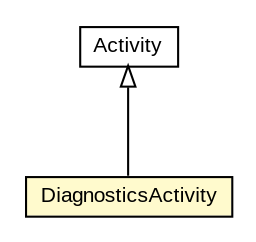 #!/usr/local/bin/dot
#
# Class diagram 
# Generated by UMLGraph version R5_6-24-gf6e263 (http://www.umlgraph.org/)
#

digraph G {
	edge [fontname="arial",fontsize=10,labelfontname="arial",labelfontsize=10];
	node [fontname="arial",fontsize=10,shape=plaintext];
	nodesep=0.25;
	ranksep=0.5;
	// org.osmdroid.diag.DiagnosticsActivity
	c82497 [label=<<table title="org.osmdroid.diag.DiagnosticsActivity" border="0" cellborder="1" cellspacing="0" cellpadding="2" port="p" bgcolor="lemonChiffon" href="./DiagnosticsActivity.html">
		<tr><td><table border="0" cellspacing="0" cellpadding="1">
<tr><td align="center" balign="center"> DiagnosticsActivity </td></tr>
		</table></td></tr>
		</table>>, URL="./DiagnosticsActivity.html", fontname="arial", fontcolor="black", fontsize=10.0];
	//org.osmdroid.diag.DiagnosticsActivity extends Activity
	c82988:p -> c82497:p [dir=back,arrowtail=empty];
	// Activity
	c82988[label=<<table title="Activity" border="0" cellborder="1" cellspacing="0" cellpadding="2" port="p" href="http://java.sun.com/j2se/1.4.2/docs/api//Activity.html">
		<tr><td><table border="0" cellspacing="0" cellpadding="1">
<tr><td align="center" balign="center"> Activity </td></tr>
		</table></td></tr>
		</table>>, fontname="arial", fontcolor="black", fontsize=10.0];
}

